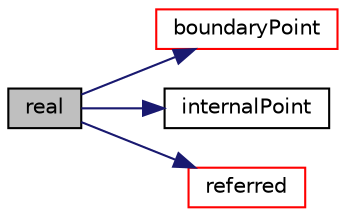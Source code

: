 digraph "real"
{
  bgcolor="transparent";
  edge [fontname="Helvetica",fontsize="10",labelfontname="Helvetica",labelfontsize="10"];
  node [fontname="Helvetica",fontsize="10",shape=record];
  rankdir="LR";
  Node1 [label="real",height=0.2,width=0.4,color="black", fillcolor="grey75", style="filled", fontcolor="black"];
  Node1 -> Node2 [color="midnightblue",fontsize="10",style="solid",fontname="Helvetica"];
  Node2 [label="boundaryPoint",height=0.2,width=0.4,color="red",URL="$a01072.html#aae32d3bc24cfe23d36c28eefa53e0f4a",tooltip="Either master or slave of pointPair. "];
  Node1 -> Node3 [color="midnightblue",fontsize="10",style="solid",fontname="Helvetica"];
  Node3 [label="internalPoint",height=0.2,width=0.4,color="black",URL="$a01072.html#a07a3851ca7e910c828e5a4aec7d9e7f6",tooltip="Is point internal, i.e. not on boundary. "];
  Node1 -> Node4 [color="midnightblue",fontsize="10",style="solid",fontname="Helvetica"];
  Node4 [label="referred",height=0.2,width=0.4,color="red",URL="$a01072.html#a93b200bc75423d510d8736395ed1d387",tooltip="Is this a referred vertex. "];
}
